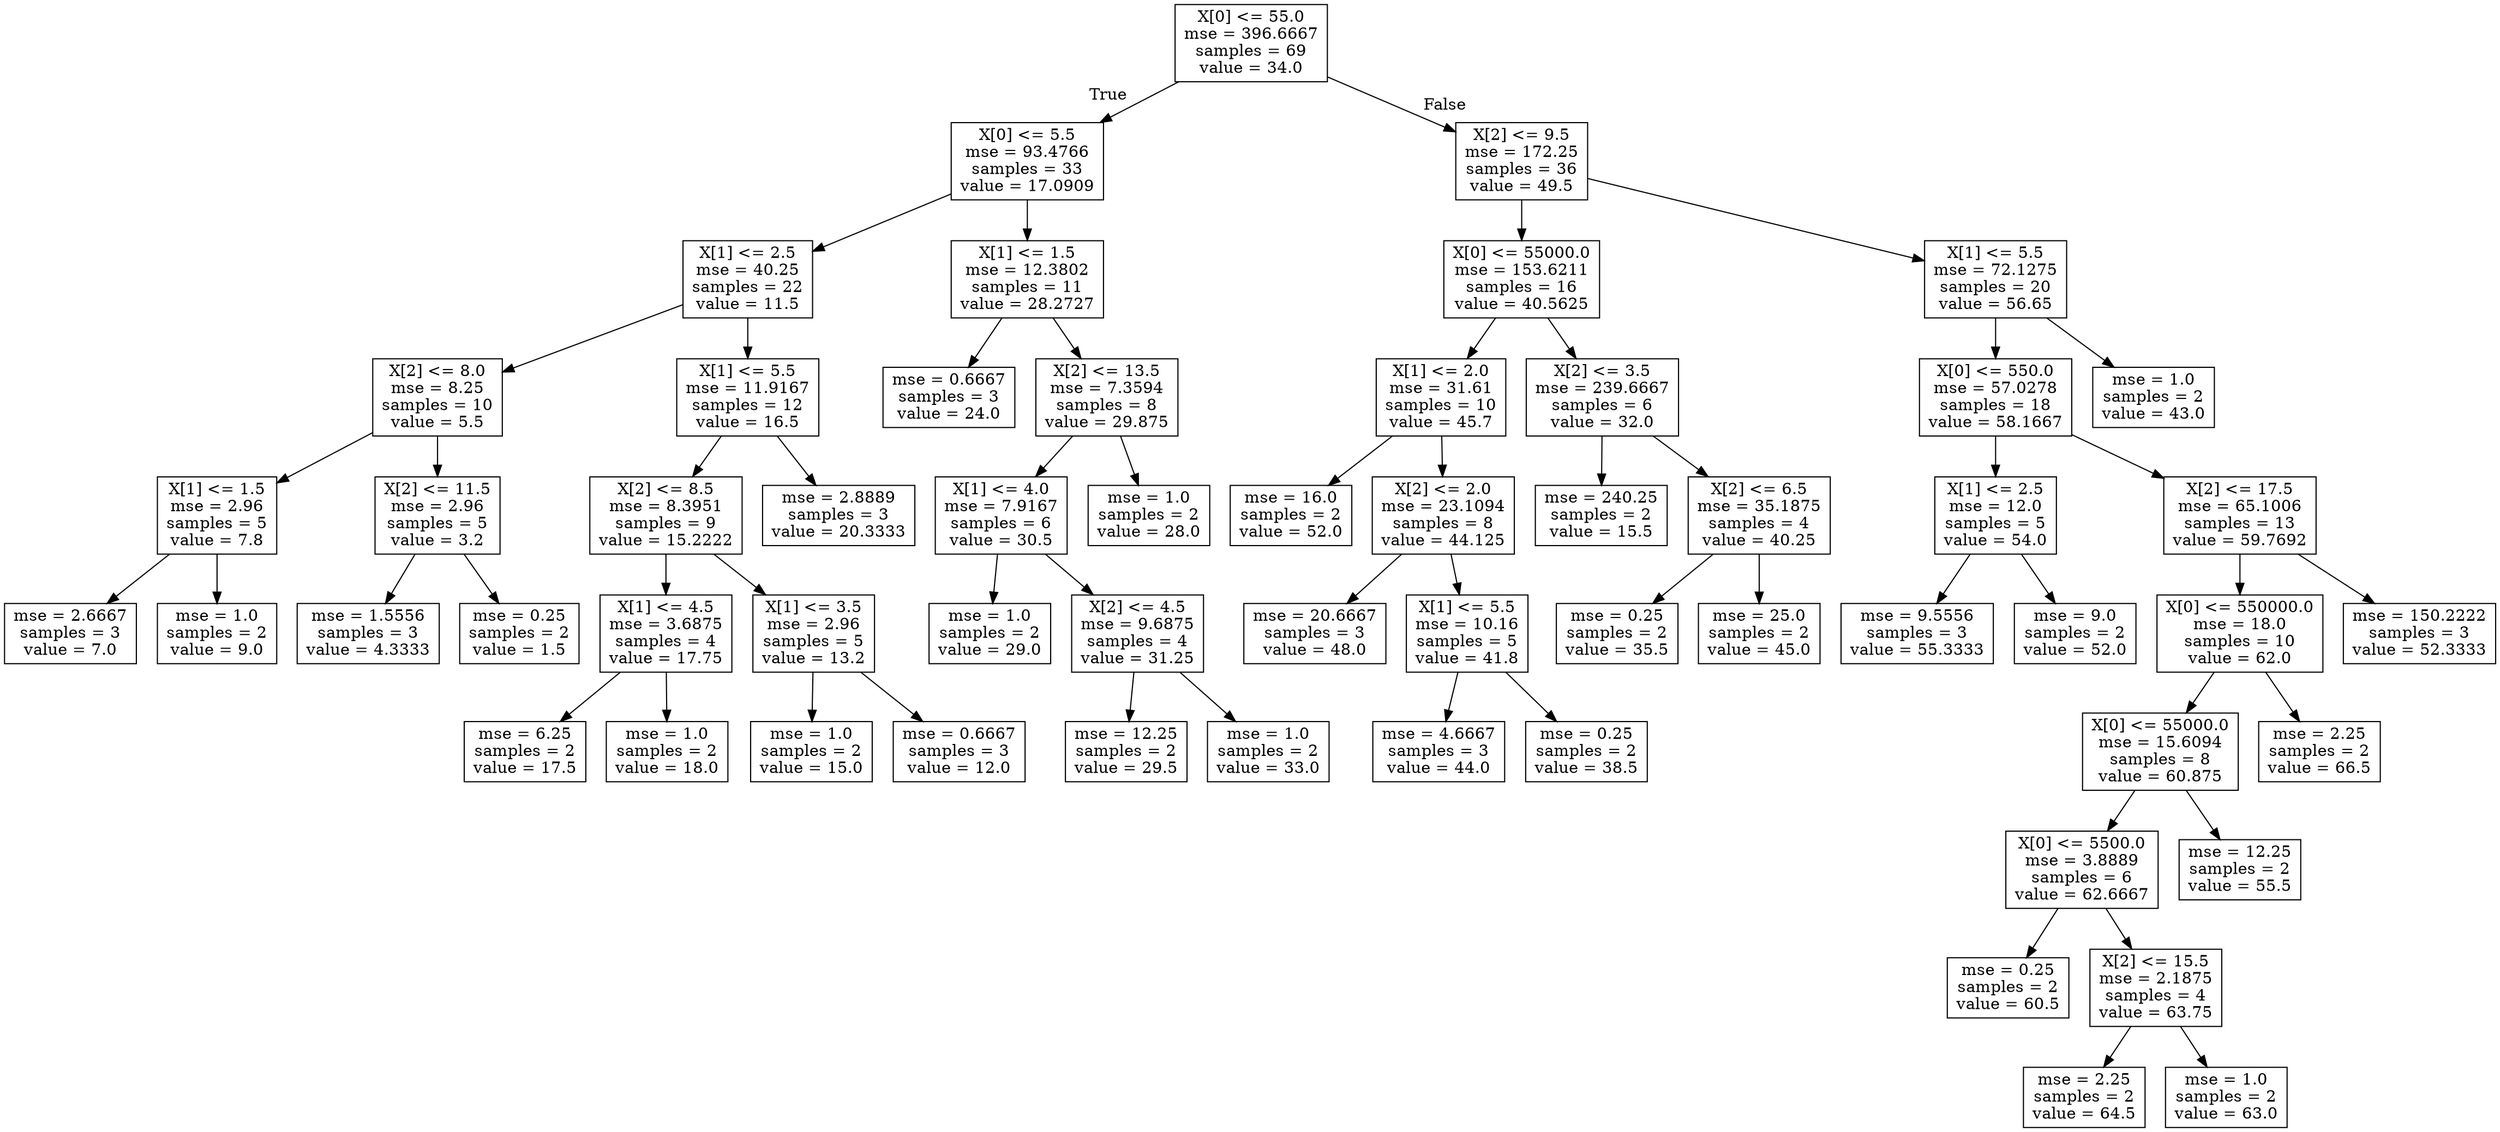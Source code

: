 digraph Tree {
node [shape=box] ;
0 [label="X[0] <= 55.0\nmse = 396.6667\nsamples = 69\nvalue = 34.0"] ;
1 [label="X[0] <= 5.5\nmse = 93.4766\nsamples = 33\nvalue = 17.0909"] ;
0 -> 1 [labeldistance=2.5, labelangle=45, headlabel="True"] ;
2 [label="X[1] <= 2.5\nmse = 40.25\nsamples = 22\nvalue = 11.5"] ;
1 -> 2 ;
3 [label="X[2] <= 8.0\nmse = 8.25\nsamples = 10\nvalue = 5.5"] ;
2 -> 3 ;
4 [label="X[1] <= 1.5\nmse = 2.96\nsamples = 5\nvalue = 7.8"] ;
3 -> 4 ;
5 [label="mse = 2.6667\nsamples = 3\nvalue = 7.0"] ;
4 -> 5 ;
6 [label="mse = 1.0\nsamples = 2\nvalue = 9.0"] ;
4 -> 6 ;
7 [label="X[2] <= 11.5\nmse = 2.96\nsamples = 5\nvalue = 3.2"] ;
3 -> 7 ;
8 [label="mse = 1.5556\nsamples = 3\nvalue = 4.3333"] ;
7 -> 8 ;
9 [label="mse = 0.25\nsamples = 2\nvalue = 1.5"] ;
7 -> 9 ;
10 [label="X[1] <= 5.5\nmse = 11.9167\nsamples = 12\nvalue = 16.5"] ;
2 -> 10 ;
11 [label="X[2] <= 8.5\nmse = 8.3951\nsamples = 9\nvalue = 15.2222"] ;
10 -> 11 ;
12 [label="X[1] <= 4.5\nmse = 3.6875\nsamples = 4\nvalue = 17.75"] ;
11 -> 12 ;
13 [label="mse = 6.25\nsamples = 2\nvalue = 17.5"] ;
12 -> 13 ;
14 [label="mse = 1.0\nsamples = 2\nvalue = 18.0"] ;
12 -> 14 ;
15 [label="X[1] <= 3.5\nmse = 2.96\nsamples = 5\nvalue = 13.2"] ;
11 -> 15 ;
16 [label="mse = 1.0\nsamples = 2\nvalue = 15.0"] ;
15 -> 16 ;
17 [label="mse = 0.6667\nsamples = 3\nvalue = 12.0"] ;
15 -> 17 ;
18 [label="mse = 2.8889\nsamples = 3\nvalue = 20.3333"] ;
10 -> 18 ;
19 [label="X[1] <= 1.5\nmse = 12.3802\nsamples = 11\nvalue = 28.2727"] ;
1 -> 19 ;
20 [label="mse = 0.6667\nsamples = 3\nvalue = 24.0"] ;
19 -> 20 ;
21 [label="X[2] <= 13.5\nmse = 7.3594\nsamples = 8\nvalue = 29.875"] ;
19 -> 21 ;
22 [label="X[1] <= 4.0\nmse = 7.9167\nsamples = 6\nvalue = 30.5"] ;
21 -> 22 ;
23 [label="mse = 1.0\nsamples = 2\nvalue = 29.0"] ;
22 -> 23 ;
24 [label="X[2] <= 4.5\nmse = 9.6875\nsamples = 4\nvalue = 31.25"] ;
22 -> 24 ;
25 [label="mse = 12.25\nsamples = 2\nvalue = 29.5"] ;
24 -> 25 ;
26 [label="mse = 1.0\nsamples = 2\nvalue = 33.0"] ;
24 -> 26 ;
27 [label="mse = 1.0\nsamples = 2\nvalue = 28.0"] ;
21 -> 27 ;
28 [label="X[2] <= 9.5\nmse = 172.25\nsamples = 36\nvalue = 49.5"] ;
0 -> 28 [labeldistance=2.5, labelangle=-45, headlabel="False"] ;
29 [label="X[0] <= 55000.0\nmse = 153.6211\nsamples = 16\nvalue = 40.5625"] ;
28 -> 29 ;
30 [label="X[1] <= 2.0\nmse = 31.61\nsamples = 10\nvalue = 45.7"] ;
29 -> 30 ;
31 [label="mse = 16.0\nsamples = 2\nvalue = 52.0"] ;
30 -> 31 ;
32 [label="X[2] <= 2.0\nmse = 23.1094\nsamples = 8\nvalue = 44.125"] ;
30 -> 32 ;
33 [label="mse = 20.6667\nsamples = 3\nvalue = 48.0"] ;
32 -> 33 ;
34 [label="X[1] <= 5.5\nmse = 10.16\nsamples = 5\nvalue = 41.8"] ;
32 -> 34 ;
35 [label="mse = 4.6667\nsamples = 3\nvalue = 44.0"] ;
34 -> 35 ;
36 [label="mse = 0.25\nsamples = 2\nvalue = 38.5"] ;
34 -> 36 ;
37 [label="X[2] <= 3.5\nmse = 239.6667\nsamples = 6\nvalue = 32.0"] ;
29 -> 37 ;
38 [label="mse = 240.25\nsamples = 2\nvalue = 15.5"] ;
37 -> 38 ;
39 [label="X[2] <= 6.5\nmse = 35.1875\nsamples = 4\nvalue = 40.25"] ;
37 -> 39 ;
40 [label="mse = 0.25\nsamples = 2\nvalue = 35.5"] ;
39 -> 40 ;
41 [label="mse = 25.0\nsamples = 2\nvalue = 45.0"] ;
39 -> 41 ;
42 [label="X[1] <= 5.5\nmse = 72.1275\nsamples = 20\nvalue = 56.65"] ;
28 -> 42 ;
43 [label="X[0] <= 550.0\nmse = 57.0278\nsamples = 18\nvalue = 58.1667"] ;
42 -> 43 ;
44 [label="X[1] <= 2.5\nmse = 12.0\nsamples = 5\nvalue = 54.0"] ;
43 -> 44 ;
45 [label="mse = 9.5556\nsamples = 3\nvalue = 55.3333"] ;
44 -> 45 ;
46 [label="mse = 9.0\nsamples = 2\nvalue = 52.0"] ;
44 -> 46 ;
47 [label="X[2] <= 17.5\nmse = 65.1006\nsamples = 13\nvalue = 59.7692"] ;
43 -> 47 ;
48 [label="X[0] <= 550000.0\nmse = 18.0\nsamples = 10\nvalue = 62.0"] ;
47 -> 48 ;
49 [label="X[0] <= 55000.0\nmse = 15.6094\nsamples = 8\nvalue = 60.875"] ;
48 -> 49 ;
50 [label="X[0] <= 5500.0\nmse = 3.8889\nsamples = 6\nvalue = 62.6667"] ;
49 -> 50 ;
51 [label="mse = 0.25\nsamples = 2\nvalue = 60.5"] ;
50 -> 51 ;
52 [label="X[2] <= 15.5\nmse = 2.1875\nsamples = 4\nvalue = 63.75"] ;
50 -> 52 ;
53 [label="mse = 2.25\nsamples = 2\nvalue = 64.5"] ;
52 -> 53 ;
54 [label="mse = 1.0\nsamples = 2\nvalue = 63.0"] ;
52 -> 54 ;
55 [label="mse = 12.25\nsamples = 2\nvalue = 55.5"] ;
49 -> 55 ;
56 [label="mse = 2.25\nsamples = 2\nvalue = 66.5"] ;
48 -> 56 ;
57 [label="mse = 150.2222\nsamples = 3\nvalue = 52.3333"] ;
47 -> 57 ;
58 [label="mse = 1.0\nsamples = 2\nvalue = 43.0"] ;
42 -> 58 ;
}